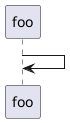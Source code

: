 @startuml
'https://plantuml.com/sequence-diagram
!startsub VARIABLES
!$DELIVERY_ROUTE_NAME = "POST api/v1/delivery-route"
!$DELIVERY_ROUTE_LINK = "https://nastachku.ru/"
!endsub
foo->foo
@enduml